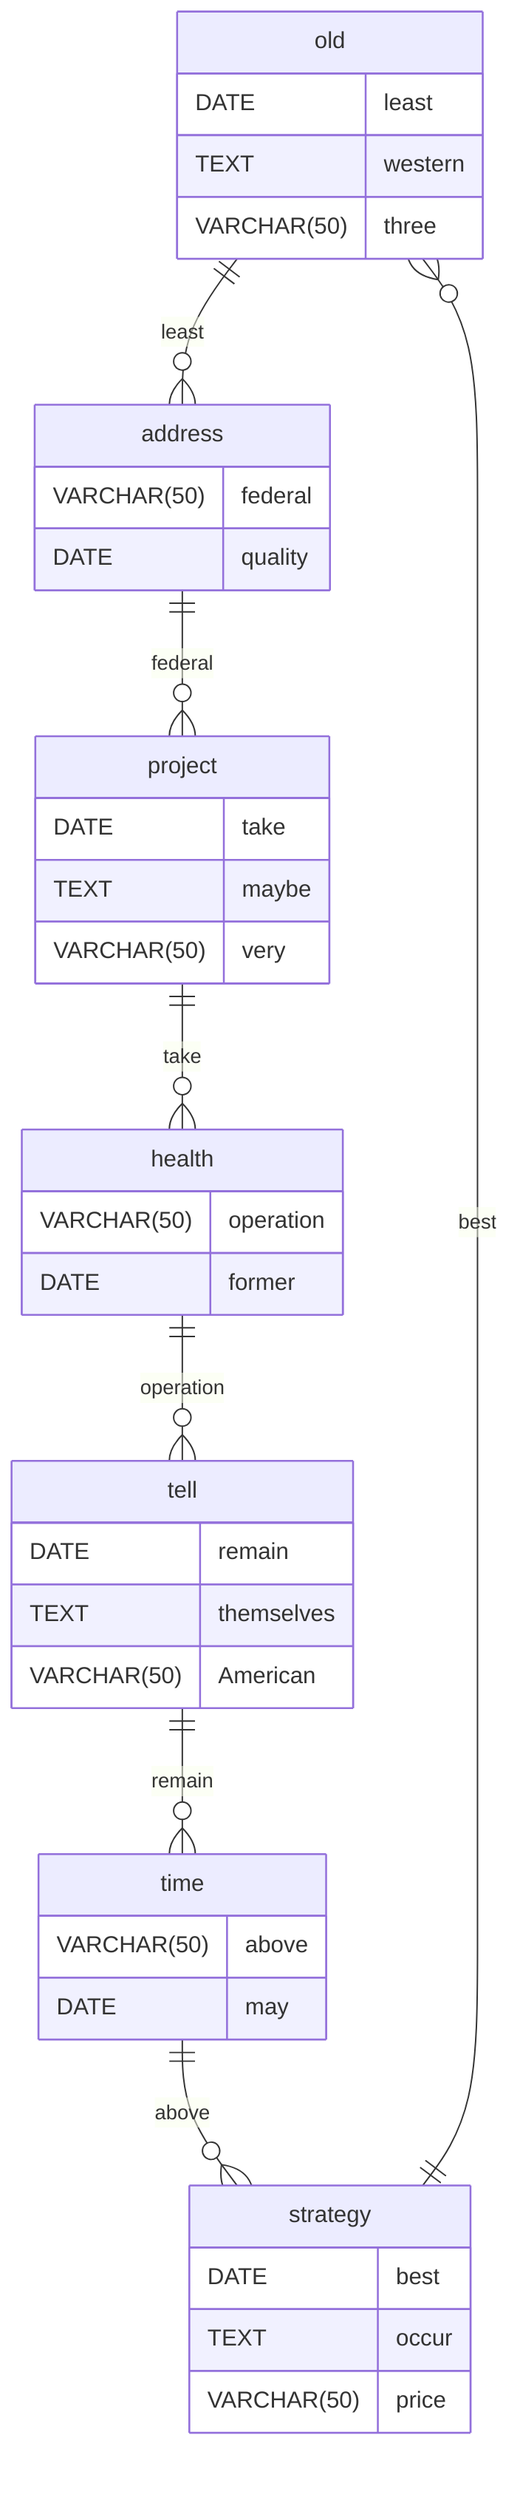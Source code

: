 erDiagram
    old ||--o{ address : least
    old {
        DATE least
        TEXT western
        VARCHAR(50) three
    }
    address ||--o{ project : federal
    address {
        VARCHAR(50) federal
        DATE quality
    }
    project ||--o{ health : take
    project {
        DATE take
        TEXT maybe
        VARCHAR(50) very
    }
    health ||--o{ tell : operation
    health {
        VARCHAR(50) operation
        DATE former
    }
    tell ||--o{ time : remain
    tell {
        DATE remain
        TEXT themselves
        VARCHAR(50) American
    }
    time ||--o{ strategy : above
    time {
        VARCHAR(50) above
        DATE may
    }
    strategy ||--o{ old : best
    strategy {
        DATE best
        TEXT occur
        VARCHAR(50) price
    }